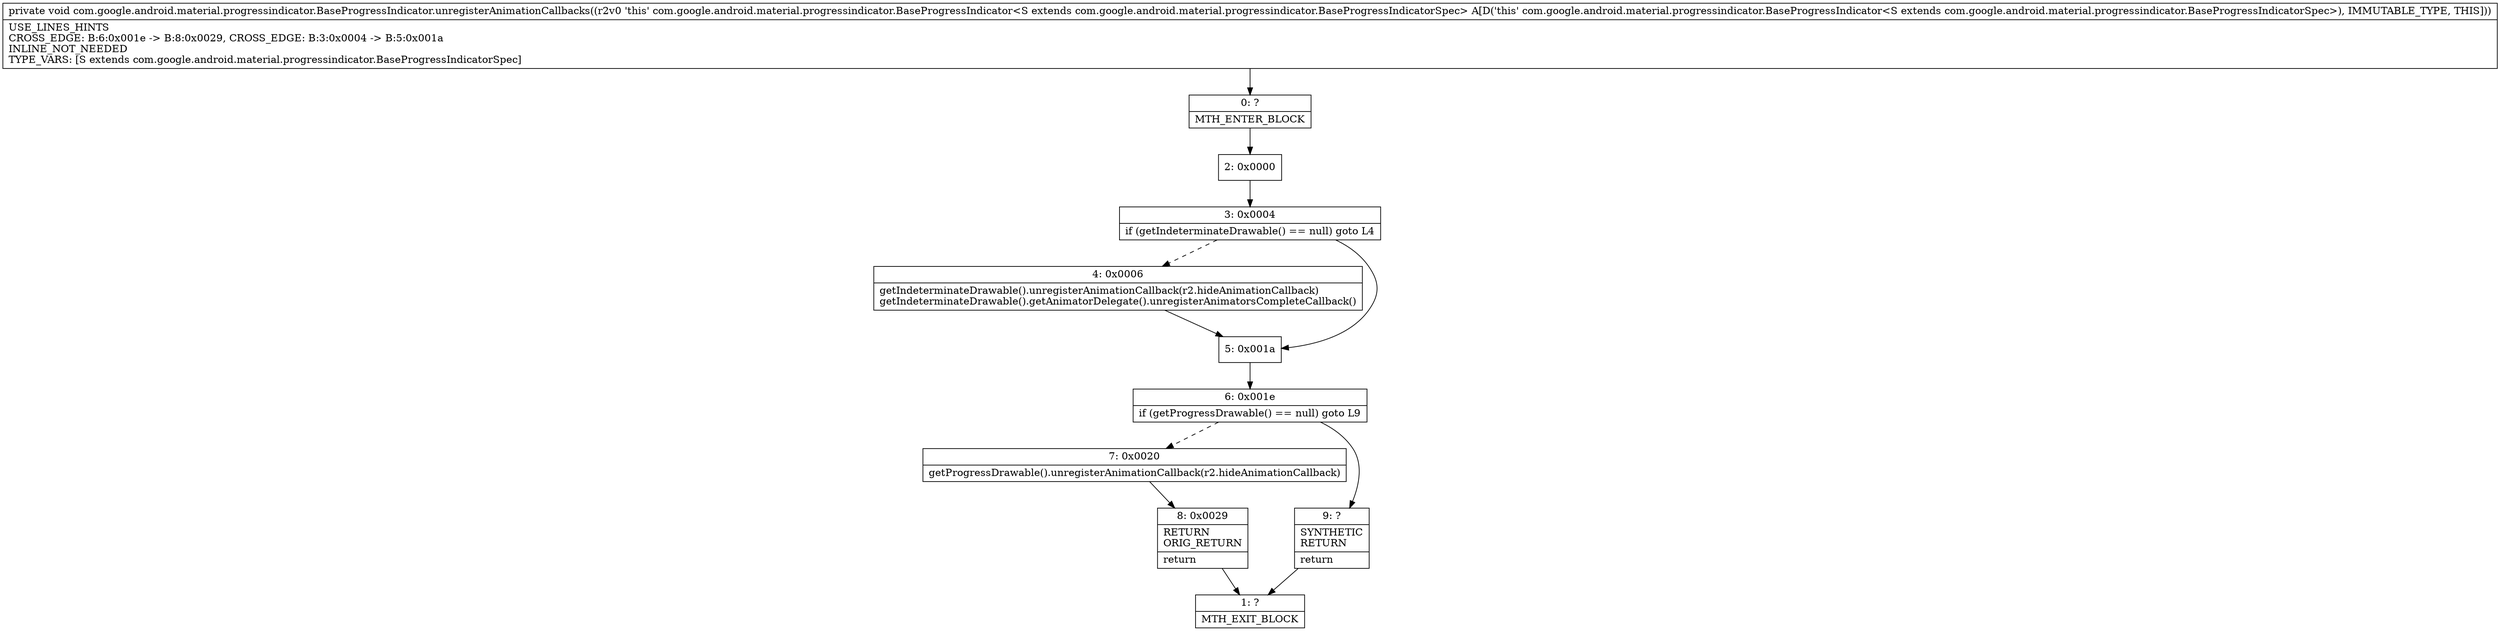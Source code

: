 digraph "CFG forcom.google.android.material.progressindicator.BaseProgressIndicator.unregisterAnimationCallbacks()V" {
Node_0 [shape=record,label="{0\:\ ?|MTH_ENTER_BLOCK\l}"];
Node_2 [shape=record,label="{2\:\ 0x0000}"];
Node_3 [shape=record,label="{3\:\ 0x0004|if (getIndeterminateDrawable() == null) goto L4\l}"];
Node_4 [shape=record,label="{4\:\ 0x0006|getIndeterminateDrawable().unregisterAnimationCallback(r2.hideAnimationCallback)\lgetIndeterminateDrawable().getAnimatorDelegate().unregisterAnimatorsCompleteCallback()\l}"];
Node_5 [shape=record,label="{5\:\ 0x001a}"];
Node_6 [shape=record,label="{6\:\ 0x001e|if (getProgressDrawable() == null) goto L9\l}"];
Node_7 [shape=record,label="{7\:\ 0x0020|getProgressDrawable().unregisterAnimationCallback(r2.hideAnimationCallback)\l}"];
Node_8 [shape=record,label="{8\:\ 0x0029|RETURN\lORIG_RETURN\l|return\l}"];
Node_1 [shape=record,label="{1\:\ ?|MTH_EXIT_BLOCK\l}"];
Node_9 [shape=record,label="{9\:\ ?|SYNTHETIC\lRETURN\l|return\l}"];
MethodNode[shape=record,label="{private void com.google.android.material.progressindicator.BaseProgressIndicator.unregisterAnimationCallbacks((r2v0 'this' com.google.android.material.progressindicator.BaseProgressIndicator\<S extends com.google.android.material.progressindicator.BaseProgressIndicatorSpec\> A[D('this' com.google.android.material.progressindicator.BaseProgressIndicator\<S extends com.google.android.material.progressindicator.BaseProgressIndicatorSpec\>), IMMUTABLE_TYPE, THIS]))  | USE_LINES_HINTS\lCROSS_EDGE: B:6:0x001e \-\> B:8:0x0029, CROSS_EDGE: B:3:0x0004 \-\> B:5:0x001a\lINLINE_NOT_NEEDED\lTYPE_VARS: [S extends com.google.android.material.progressindicator.BaseProgressIndicatorSpec]\l}"];
MethodNode -> Node_0;Node_0 -> Node_2;
Node_2 -> Node_3;
Node_3 -> Node_4[style=dashed];
Node_3 -> Node_5;
Node_4 -> Node_5;
Node_5 -> Node_6;
Node_6 -> Node_7[style=dashed];
Node_6 -> Node_9;
Node_7 -> Node_8;
Node_8 -> Node_1;
Node_9 -> Node_1;
}

